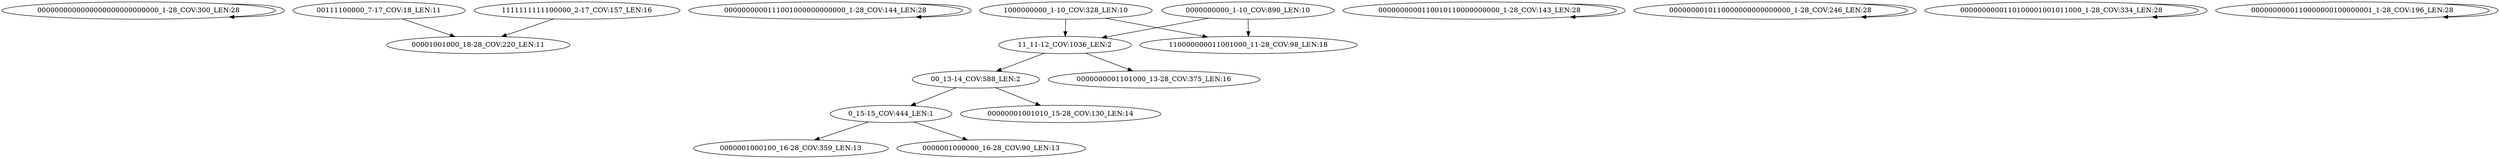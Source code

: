 digraph G {
    "0000000000000000000000000000_1-28_COV:300_LEN:28" -> "0000000000000000000000000000_1-28_COV:300_LEN:28";
    "00111100000_7-17_COV:18_LEN:11" -> "00001001000_18-28_COV:220_LEN:11";
    "0000000000111001000000000000_1-28_COV:144_LEN:28" -> "0000000000111001000000000000_1-28_COV:144_LEN:28";
    "0_15-15_COV:444_LEN:1" -> "0000001000100_16-28_COV:359_LEN:13";
    "0_15-15_COV:444_LEN:1" -> "0000001000000_16-28_COV:90_LEN:13";
    "0000000000110010110000000000_1-28_COV:143_LEN:28" -> "0000000000110010110000000000_1-28_COV:143_LEN:28";
    "0000000010110000000000000000_1-28_COV:246_LEN:28" -> "0000000010110000000000000000_1-28_COV:246_LEN:28";
    "11_11-12_COV:1036_LEN:2" -> "0000000001101000_13-28_COV:375_LEN:16";
    "11_11-12_COV:1036_LEN:2" -> "00_13-14_COV:588_LEN:2";
    "1000000000_1-10_COV:328_LEN:10" -> "11_11-12_COV:1036_LEN:2";
    "1000000000_1-10_COV:328_LEN:10" -> "110000000011001000_11-28_COV:98_LEN:18";
    "1111111111100000_2-17_COV:157_LEN:16" -> "00001001000_18-28_COV:220_LEN:11";
    "0000000000110100001001011000_1-28_COV:334_LEN:28" -> "0000000000110100001001011000_1-28_COV:334_LEN:28";
    "0000000000110000000100000001_1-28_COV:196_LEN:28" -> "0000000000110000000100000001_1-28_COV:196_LEN:28";
    "00_13-14_COV:588_LEN:2" -> "0_15-15_COV:444_LEN:1";
    "00_13-14_COV:588_LEN:2" -> "00000001001010_15-28_COV:130_LEN:14";
    "0000000000_1-10_COV:890_LEN:10" -> "11_11-12_COV:1036_LEN:2";
    "0000000000_1-10_COV:890_LEN:10" -> "110000000011001000_11-28_COV:98_LEN:18";
}
